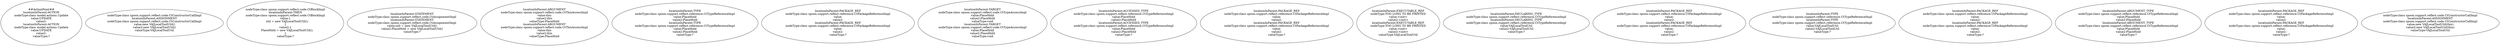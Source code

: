 digraph "Pattern" {
0 [label="##ActionPoint##
locationInParent:ACTION
nodeType:class model.actions.Update
value:UPDATE
value2:
locationInParent:ACTION
nodeType:class model.actions.Update
value:UPDATE
value2:
valueType:?" shape=ellipse]
1 [label="nodeType:class spoon.support.reflect.code.CtConstructorCallImpl
locationInParent:ASSIGNMENT
nodeType:class spoon.support.reflect.code.CtConstructorCallImpl
value:new VAJLocalToolUtil()
value2:new VAJLocalToolUtil()
valueType:VAJLocalToolUtil" shape=ellipse]
2 [label="nodeType:class spoon.support.reflect.code.CtBlockImpl
locationInParent:THEN
nodeType:class spoon.support.reflect.code.CtBlockImpl
value:\{
    util = new VAJLocalToolUtil();
\}
value2:\{
    PlaceHold = new VAJLocalToolUtil();
\}
valueType:?" shape=ellipse]
3 [label="locationInParent:STATEMENT
nodeType:class spoon.support.reflect.code.CtAssignmentImpl
locationInParent:STATEMENT
nodeType:class spoon.support.reflect.code.CtAssignmentImpl
value:util = new VAJLocalToolUtil()
value2:PlaceHold = new VAJLocalToolUtil()
valueType:?" shape=ellipse]
4 [label="locationInParent:ARGUMENT
nodeType:class spoon.support.reflect.code.CtThisAccessImpl
value:this
value2:this
valueType:PlaceHold
locationInParent:ARGUMENT
nodeType:class spoon.support.reflect.code.CtThisAccessImpl
value:this
value2:this
valueType:PlaceHold" shape=ellipse]
5 [label="locationInParent:TYPE
nodeType:class spoon.support.reflect.reference.CtTypeReferenceImpl
value:PlaceHold
value2:PlaceHold
locationInParent:TYPE
nodeType:class spoon.support.reflect.reference.CtTypeReferenceImpl
value:PlaceHold
value2:PlaceHold
valueType:?" shape=ellipse]
6 [label="locationInParent:PACKAGE_REF
nodeType:class spoon.support.reflect.reference.CtPackageReferenceImpl
value:
value2:
locationInParent:PACKAGE_REF
nodeType:class spoon.support.reflect.reference.CtPackageReferenceImpl
value:
value2:
valueType:?" shape=ellipse]
7 [label="locationInParent:TARGET
nodeType:class spoon.support.reflect.code.CtTypeAccessImpl
value:PlaceHold
value2:PlaceHold
valueType:void
locationInParent:TARGET
nodeType:class spoon.support.reflect.code.CtTypeAccessImpl
value:PlaceHold
value2:PlaceHold
valueType:void" shape=ellipse]
8 [label="locationInParent:ACCESSED_TYPE
nodeType:class spoon.support.reflect.reference.CtTypeReferenceImpl
value:PlaceHold
value2:PlaceHold
locationInParent:ACCESSED_TYPE
nodeType:class spoon.support.reflect.reference.CtTypeReferenceImpl
value:PlaceHold
value2:PlaceHold
valueType:?" shape=ellipse]
9 [label="locationInParent:PACKAGE_REF
nodeType:class spoon.support.reflect.reference.CtPackageReferenceImpl
value:
value2:
locationInParent:PACKAGE_REF
nodeType:class spoon.support.reflect.reference.CtPackageReferenceImpl
value:
value2:
valueType:?" shape=ellipse]
10 [label="locationInParent:EXECUTABLE_REF
nodeType:TOO LONG TO BE PRINTED
value:<init>
value2:<init>
locationInParent:EXECUTABLE_REF
nodeType:TOO LONG TO BE PRINTED
value:<init>
value2:<init>
valueType:VAJLocalToolUtil" shape=ellipse]
11 [label="locationInParent:DECLARING_TYPE
nodeType:class spoon.support.reflect.reference.CtTypeReferenceImpl
locationInParent:DECLARING_TYPE
nodeType:class spoon.support.reflect.reference.CtTypeReferenceImpl
value:VAJLocalToolUtil
value2:VAJLocalToolUtil
valueType:?" shape=ellipse]
12 [label="locationInParent:PACKAGE_REF
nodeType:class spoon.support.reflect.reference.CtPackageReferenceImpl
value:
value2:
locationInParent:PACKAGE_REF
nodeType:class spoon.support.reflect.reference.CtPackageReferenceImpl
value:
value2:
valueType:?" shape=ellipse]
13 [label="locationInParent:TYPE
nodeType:class spoon.support.reflect.reference.CtTypeReferenceImpl
locationInParent:TYPE
nodeType:class spoon.support.reflect.reference.CtTypeReferenceImpl
value:VAJLocalToolUtil
value2:VAJLocalToolUtil
valueType:?" shape=ellipse]
14 [label="locationInParent:PACKAGE_REF
nodeType:class spoon.support.reflect.reference.CtPackageReferenceImpl
value:
value2:
locationInParent:PACKAGE_REF
nodeType:class spoon.support.reflect.reference.CtPackageReferenceImpl
value:
value2:
valueType:?" shape=ellipse]
15 [label="locationInParent:ARGUMENT_TYPE
nodeType:class spoon.support.reflect.reference.CtTypeReferenceImpl
value:PlaceHold
value2:PlaceHold
locationInParent:ARGUMENT_TYPE
nodeType:class spoon.support.reflect.reference.CtTypeReferenceImpl
value:PlaceHold
value2:PlaceHold
valueType:?" shape=ellipse]
16 [label="locationInParent:PACKAGE_REF
nodeType:class spoon.support.reflect.reference.CtPackageReferenceImpl
value:
value2:
locationInParent:PACKAGE_REF
nodeType:class spoon.support.reflect.reference.CtPackageReferenceImpl
value:
value2:
valueType:?" shape=ellipse]
17 [label="nodeType:class spoon.support.reflect.code.CtConstructorCallImpl
locationInParent:ASSIGNMENT
nodeType:class spoon.support.reflect.code.CtConstructorCallImpl
value:new VAJLocalToolUtil(this)
value2:new VAJLocalToolUtil(this)
valueType:VAJLocalToolUtil" shape=ellipse]
}